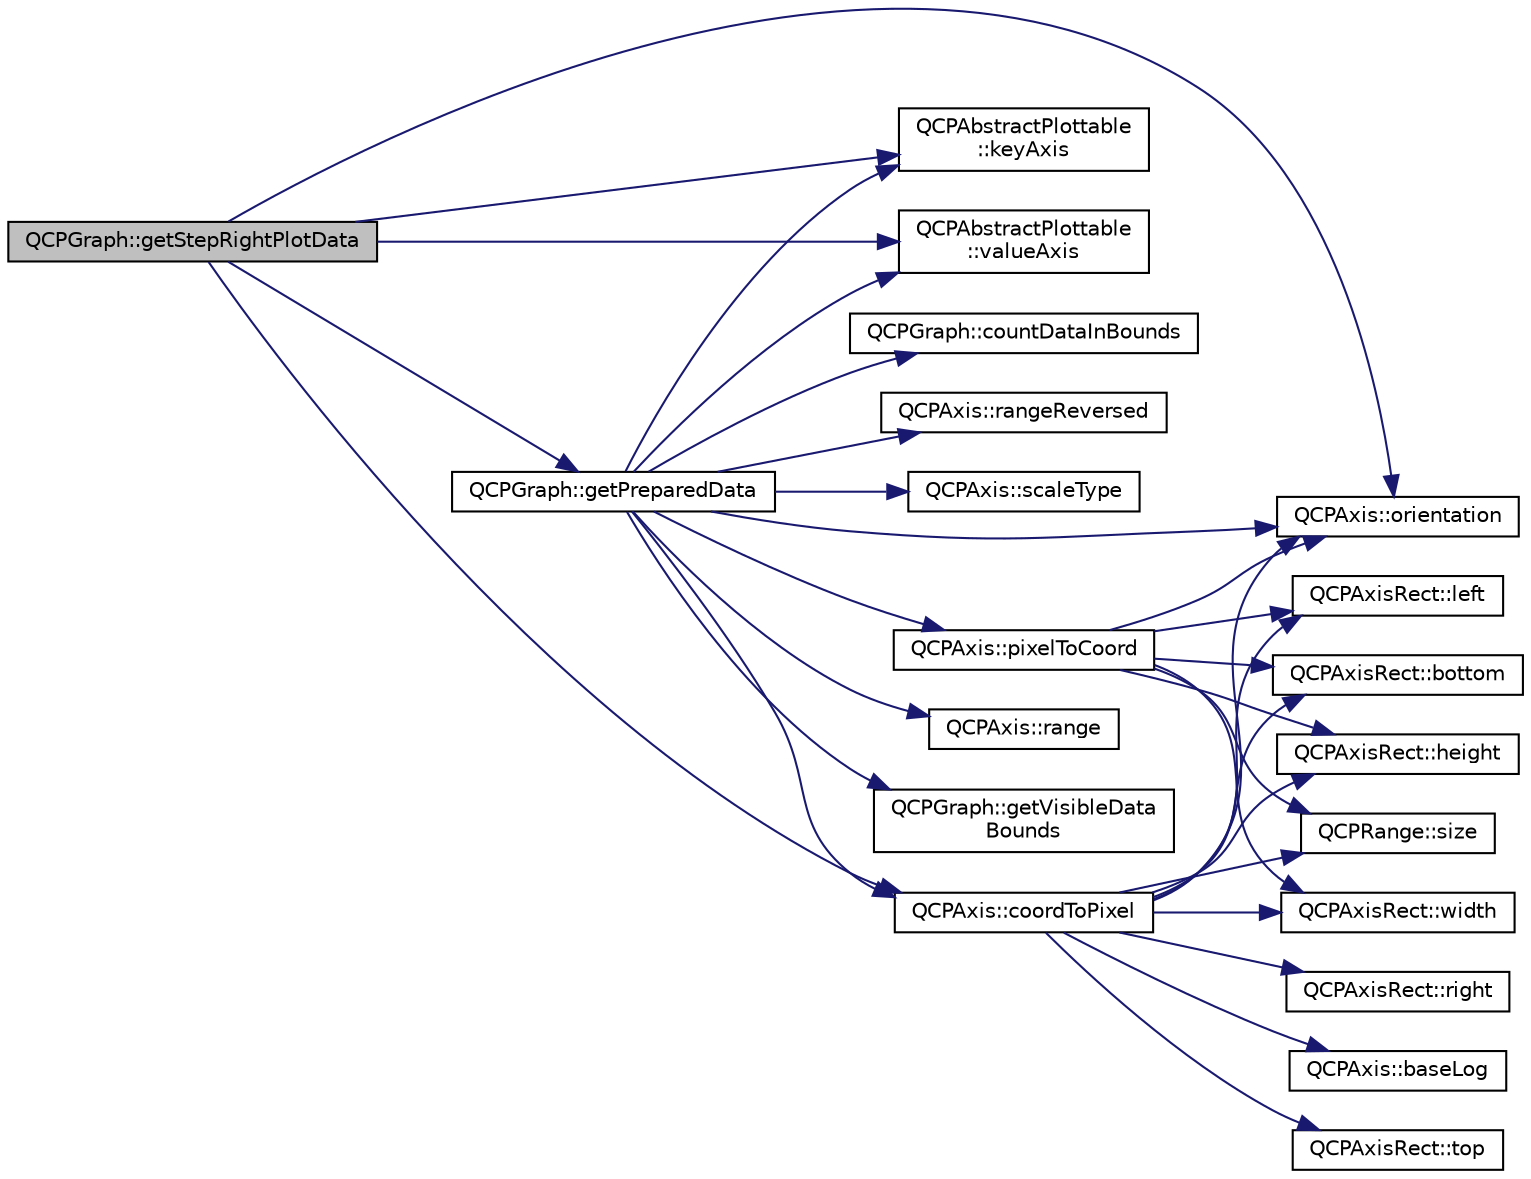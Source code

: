 digraph "QCPGraph::getStepRightPlotData"
{
  edge [fontname="Helvetica",fontsize="10",labelfontname="Helvetica",labelfontsize="10"];
  node [fontname="Helvetica",fontsize="10",shape=record];
  rankdir="LR";
  Node1 [label="QCPGraph::getStepRightPlotData",height=0.2,width=0.4,color="black", fillcolor="grey75", style="filled", fontcolor="black"];
  Node1 -> Node2 [color="midnightblue",fontsize="10",style="solid",fontname="Helvetica"];
  Node2 [label="QCPAbstractPlottable\l::keyAxis",height=0.2,width=0.4,color="black", fillcolor="white", style="filled",URL="$class_q_c_p_abstract_plottable.html#a72c7a09c22963f2c943f07112b311103"];
  Node1 -> Node3 [color="midnightblue",fontsize="10",style="solid",fontname="Helvetica"];
  Node3 [label="QCPAbstractPlottable\l::valueAxis",height=0.2,width=0.4,color="black", fillcolor="white", style="filled",URL="$class_q_c_p_abstract_plottable.html#a3106f9d34d330a6097a8ec5905e5b519"];
  Node1 -> Node4 [color="midnightblue",fontsize="10",style="solid",fontname="Helvetica"];
  Node4 [label="QCPGraph::getPreparedData",height=0.2,width=0.4,color="black", fillcolor="white", style="filled",URL="$class_q_c_p_graph.html#ab420b46ba638dc3252439fe16687b244"];
  Node4 -> Node2 [color="midnightblue",fontsize="10",style="solid",fontname="Helvetica"];
  Node4 -> Node3 [color="midnightblue",fontsize="10",style="solid",fontname="Helvetica"];
  Node4 -> Node5 [color="midnightblue",fontsize="10",style="solid",fontname="Helvetica"];
  Node5 [label="QCPGraph::getVisibleData\lBounds",height=0.2,width=0.4,color="black", fillcolor="white", style="filled",URL="$class_q_c_p_graph.html#a6a317cb14a83dae0841c7041a63d6d9d"];
  Node4 -> Node6 [color="midnightblue",fontsize="10",style="solid",fontname="Helvetica"];
  Node6 [label="QCPAxis::coordToPixel",height=0.2,width=0.4,color="black", fillcolor="white", style="filled",URL="$class_q_c_p_axis.html#a985ae693b842fb0422b4390fe36d299a"];
  Node6 -> Node7 [color="midnightblue",fontsize="10",style="solid",fontname="Helvetica"];
  Node7 [label="QCPAxis::orientation",height=0.2,width=0.4,color="black", fillcolor="white", style="filled",URL="$class_q_c_p_axis.html#a57483f2f60145ddc9e63f3af53959265"];
  Node6 -> Node8 [color="midnightblue",fontsize="10",style="solid",fontname="Helvetica"];
  Node8 [label="QCPRange::size",height=0.2,width=0.4,color="black", fillcolor="white", style="filled",URL="$class_q_c_p_range.html#afa57c13049b965edb6fd1c00ac56338a"];
  Node6 -> Node9 [color="midnightblue",fontsize="10",style="solid",fontname="Helvetica"];
  Node9 [label="QCPAxisRect::width",height=0.2,width=0.4,color="black", fillcolor="white", style="filled",URL="$class_q_c_p_axis_rect.html#a45bf5c17f4ca29131b7eb0db06efc259"];
  Node6 -> Node10 [color="midnightblue",fontsize="10",style="solid",fontname="Helvetica"];
  Node10 [label="QCPAxisRect::left",height=0.2,width=0.4,color="black", fillcolor="white", style="filled",URL="$class_q_c_p_axis_rect.html#a55b3ecf72a3a65b053f7651b88db458d"];
  Node6 -> Node11 [color="midnightblue",fontsize="10",style="solid",fontname="Helvetica"];
  Node11 [label="QCPAxisRect::right",height=0.2,width=0.4,color="black", fillcolor="white", style="filled",URL="$class_q_c_p_axis_rect.html#a6d0f989fc552aa2b563cf82f8fc81e61"];
  Node6 -> Node12 [color="midnightblue",fontsize="10",style="solid",fontname="Helvetica"];
  Node12 [label="QCPAxis::baseLog",height=0.2,width=0.4,color="black", fillcolor="white", style="filled",URL="$class_q_c_p_axis.html#a1385765db2419ee5fb5505a6cf9130fb"];
  Node6 -> Node13 [color="midnightblue",fontsize="10",style="solid",fontname="Helvetica"];
  Node13 [label="QCPAxisRect::bottom",height=0.2,width=0.4,color="black", fillcolor="white", style="filled",URL="$class_q_c_p_axis_rect.html#af2b5982ebe7e6f781b9bf1cc371a60d8"];
  Node6 -> Node14 [color="midnightblue",fontsize="10",style="solid",fontname="Helvetica"];
  Node14 [label="QCPAxisRect::height",height=0.2,width=0.4,color="black", fillcolor="white", style="filled",URL="$class_q_c_p_axis_rect.html#a1c55c4f3bef40cf01b21820316c8469e"];
  Node6 -> Node15 [color="midnightblue",fontsize="10",style="solid",fontname="Helvetica"];
  Node15 [label="QCPAxisRect::top",height=0.2,width=0.4,color="black", fillcolor="white", style="filled",URL="$class_q_c_p_axis_rect.html#ac45aef1eb75cea46b241b6303028a607"];
  Node4 -> Node16 [color="midnightblue",fontsize="10",style="solid",fontname="Helvetica"];
  Node16 [label="QCPGraph::countDataInBounds",height=0.2,width=0.4,color="black", fillcolor="white", style="filled",URL="$class_q_c_p_graph.html#a13f6a3aa60227e03ab1f7aa8eec6589f"];
  Node4 -> Node17 [color="midnightblue",fontsize="10",style="solid",fontname="Helvetica"];
  Node17 [label="QCPAxis::rangeReversed",height=0.2,width=0.4,color="black", fillcolor="white", style="filled",URL="$class_q_c_p_axis.html#ade26dc7994ccd8a11f64fd83377ee021"];
  Node4 -> Node7 [color="midnightblue",fontsize="10",style="solid",fontname="Helvetica"];
  Node4 -> Node18 [color="midnightblue",fontsize="10",style="solid",fontname="Helvetica"];
  Node18 [label="QCPAxis::pixelToCoord",height=0.2,width=0.4,color="black", fillcolor="white", style="filled",URL="$class_q_c_p_axis.html#ae9289ef7043b9d966af88eaa95b037d1"];
  Node18 -> Node7 [color="midnightblue",fontsize="10",style="solid",fontname="Helvetica"];
  Node18 -> Node10 [color="midnightblue",fontsize="10",style="solid",fontname="Helvetica"];
  Node18 -> Node9 [color="midnightblue",fontsize="10",style="solid",fontname="Helvetica"];
  Node18 -> Node8 [color="midnightblue",fontsize="10",style="solid",fontname="Helvetica"];
  Node18 -> Node13 [color="midnightblue",fontsize="10",style="solid",fontname="Helvetica"];
  Node18 -> Node14 [color="midnightblue",fontsize="10",style="solid",fontname="Helvetica"];
  Node4 -> Node19 [color="midnightblue",fontsize="10",style="solid",fontname="Helvetica"];
  Node19 [label="QCPAxis::scaleType",height=0.2,width=0.4,color="black", fillcolor="white", style="filled",URL="$class_q_c_p_axis.html#a8563e13407bc0616da7f7c84e02de170"];
  Node4 -> Node20 [color="midnightblue",fontsize="10",style="solid",fontname="Helvetica"];
  Node20 [label="QCPAxis::range",height=0.2,width=0.4,color="black", fillcolor="white", style="filled",URL="$class_q_c_p_axis.html#ab1ea79a4f5ea4cf42620f8f51c477ac4"];
  Node1 -> Node7 [color="midnightblue",fontsize="10",style="solid",fontname="Helvetica"];
  Node1 -> Node6 [color="midnightblue",fontsize="10",style="solid",fontname="Helvetica"];
}
